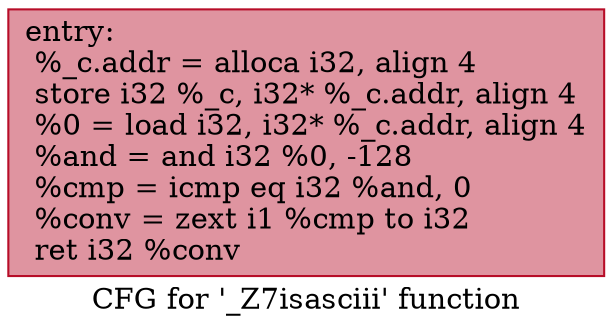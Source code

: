 digraph "CFG for '_Z7isasciii' function" {
	label="CFG for '_Z7isasciii' function";

	Node0x600003e7f1c0 [shape=record,color="#b70d28ff", style=filled, fillcolor="#b70d2870",label="{entry:\l  %_c.addr = alloca i32, align 4\l  store i32 %_c, i32* %_c.addr, align 4\l  %0 = load i32, i32* %_c.addr, align 4\l  %and = and i32 %0, -128\l  %cmp = icmp eq i32 %and, 0\l  %conv = zext i1 %cmp to i32\l  ret i32 %conv\l}"];
}
